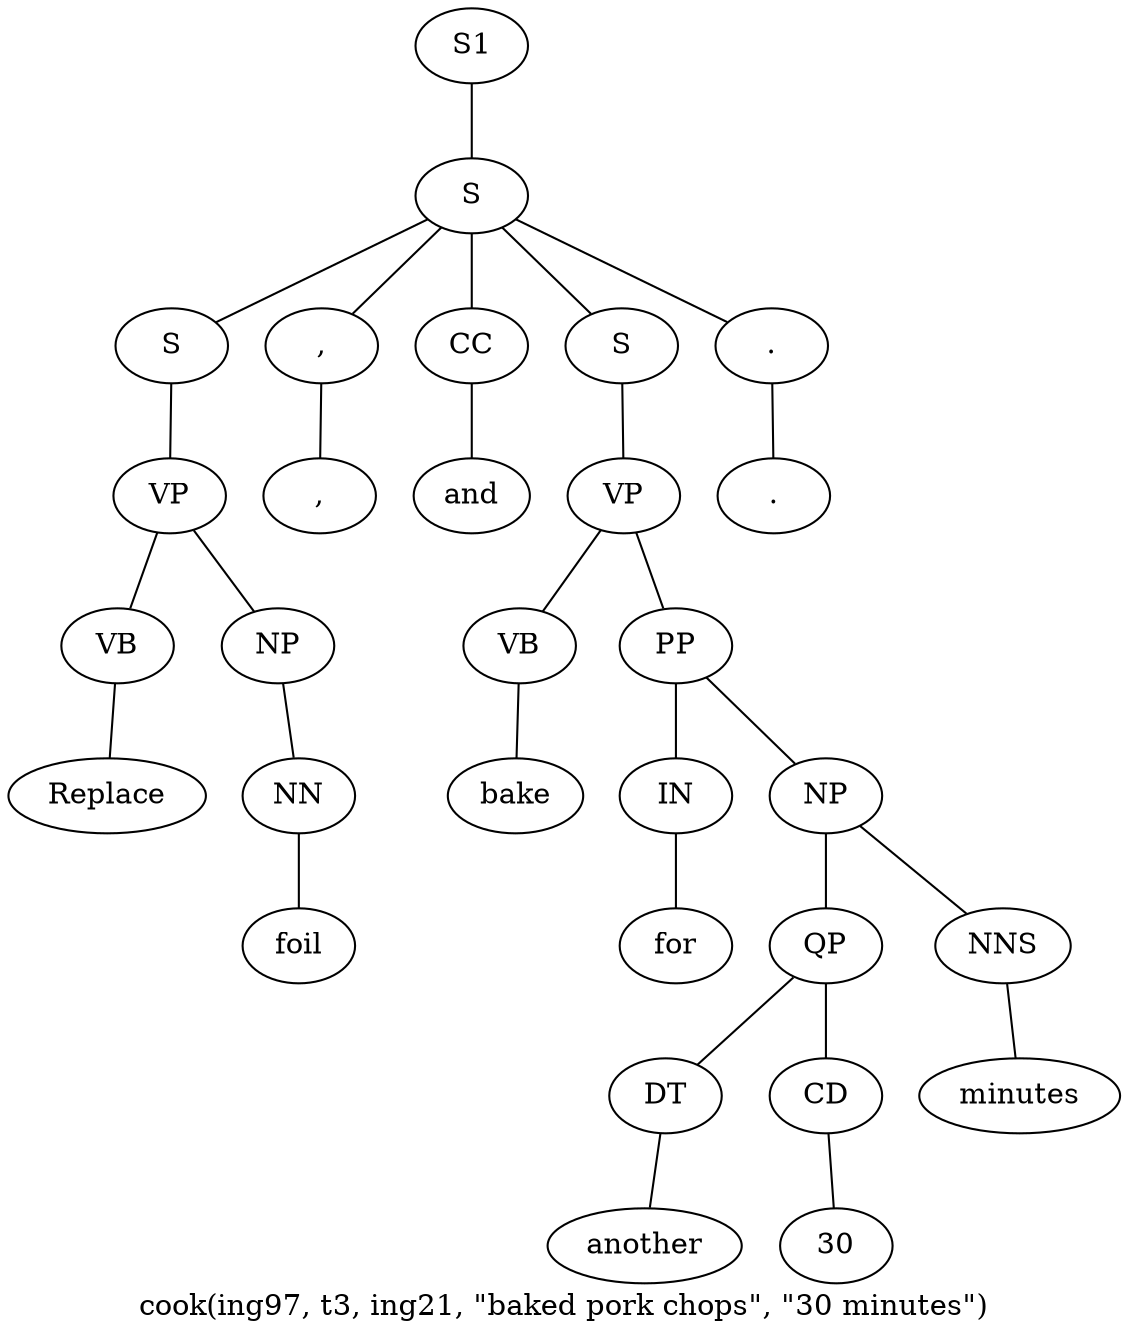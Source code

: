 graph SyntaxGraph {
	label = "cook(ing97, t3, ing21, \"baked pork chops\", \"30 minutes\")";
	Node0 [label="S1"];
	Node1 [label="S"];
	Node2 [label="S"];
	Node3 [label="VP"];
	Node4 [label="VB"];
	Node5 [label="Replace"];
	Node6 [label="NP"];
	Node7 [label="NN"];
	Node8 [label="foil"];
	Node9 [label=","];
	Node10 [label=","];
	Node11 [label="CC"];
	Node12 [label="and"];
	Node13 [label="S"];
	Node14 [label="VP"];
	Node15 [label="VB"];
	Node16 [label="bake"];
	Node17 [label="PP"];
	Node18 [label="IN"];
	Node19 [label="for"];
	Node20 [label="NP"];
	Node21 [label="QP"];
	Node22 [label="DT"];
	Node23 [label="another"];
	Node24 [label="CD"];
	Node25 [label="30"];
	Node26 [label="NNS"];
	Node27 [label="minutes"];
	Node28 [label="."];
	Node29 [label="."];

	Node0 -- Node1;
	Node1 -- Node2;
	Node1 -- Node9;
	Node1 -- Node11;
	Node1 -- Node13;
	Node1 -- Node28;
	Node2 -- Node3;
	Node3 -- Node4;
	Node3 -- Node6;
	Node4 -- Node5;
	Node6 -- Node7;
	Node7 -- Node8;
	Node9 -- Node10;
	Node11 -- Node12;
	Node13 -- Node14;
	Node14 -- Node15;
	Node14 -- Node17;
	Node15 -- Node16;
	Node17 -- Node18;
	Node17 -- Node20;
	Node18 -- Node19;
	Node20 -- Node21;
	Node20 -- Node26;
	Node21 -- Node22;
	Node21 -- Node24;
	Node22 -- Node23;
	Node24 -- Node25;
	Node26 -- Node27;
	Node28 -- Node29;
}